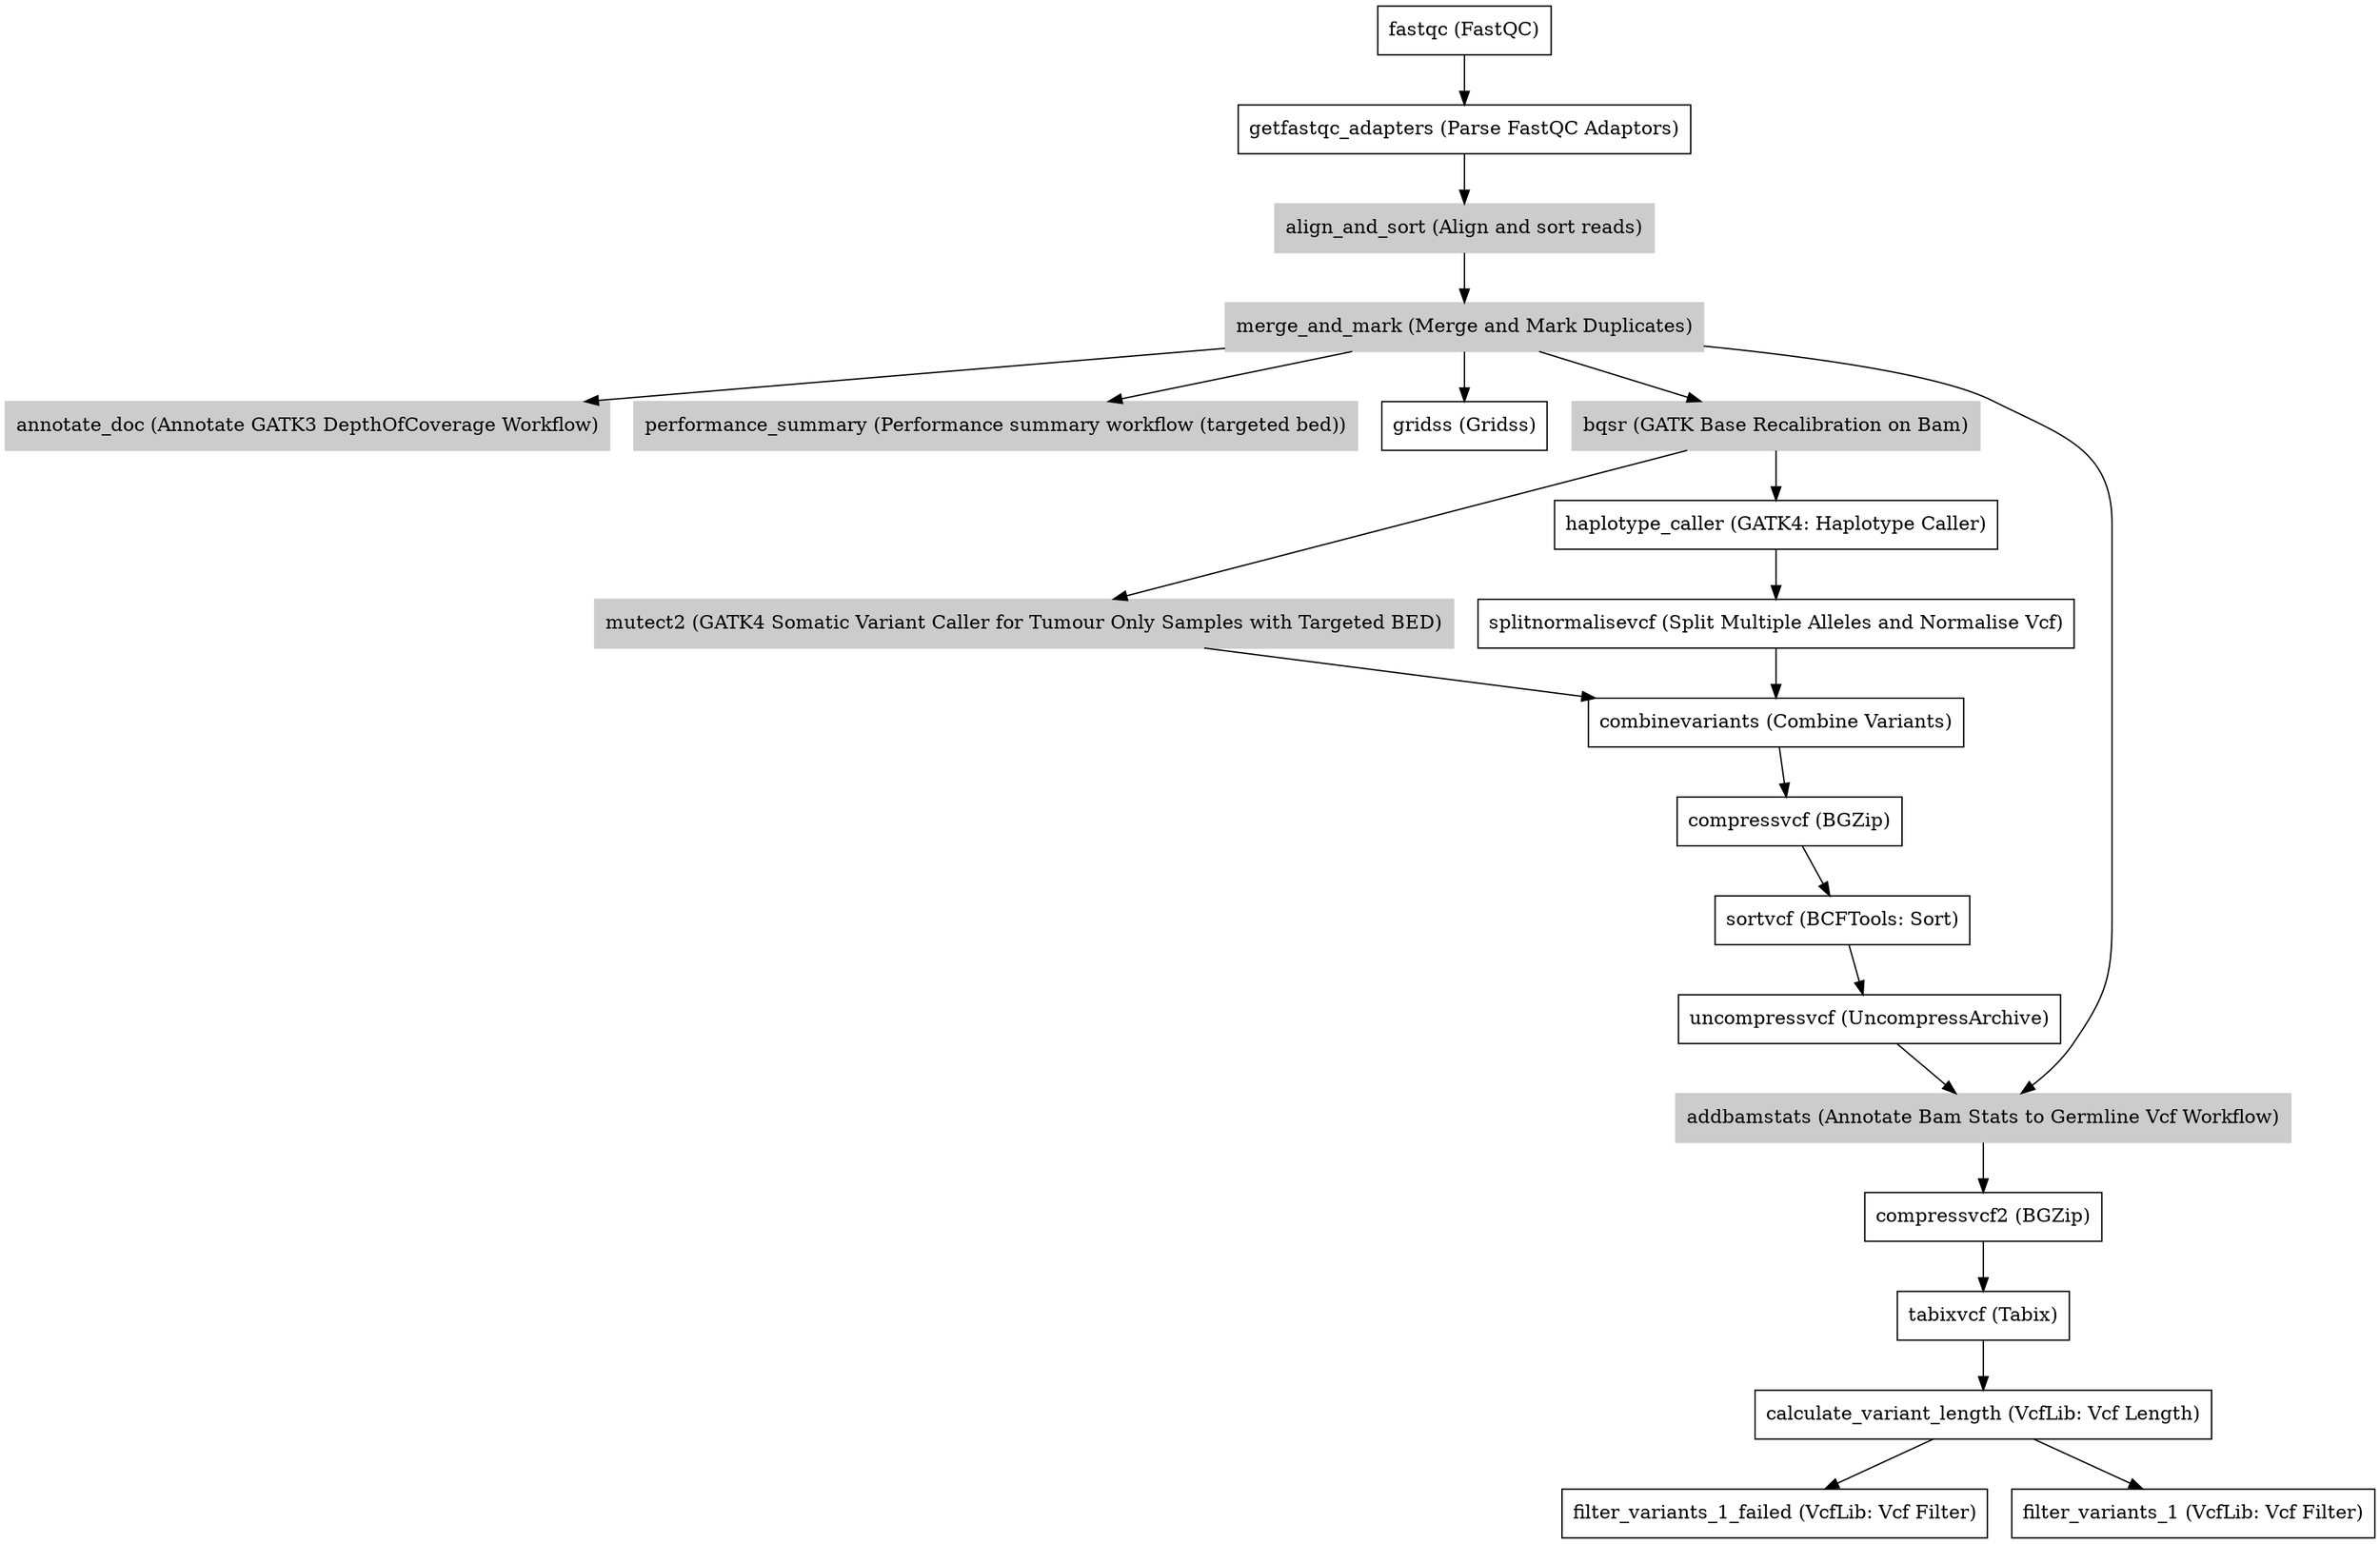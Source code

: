 // Molpath Tumor Only Workflow
digraph MolpathTumorOnlyWorkflow {
	node [shape=record]
	fastqc [label="fastqc (FastQC)"]
	getfastqc_adapters [label="getfastqc_adapters (Parse FastQC Adaptors)"]
	align_and_sort [label="align_and_sort (Align and sort reads)" color=grey80 style=filled]
	merge_and_mark [label="merge_and_mark (Merge and Mark Duplicates)" color=grey80 style=filled]
	annotate_doc [label="annotate_doc (Annotate GATK3 DepthOfCoverage Workflow)" color=grey80 style=filled]
	performance_summary [label="performance_summary (Performance summary workflow (targeted bed))" color=grey80 style=filled]
	gridss [label="gridss (Gridss)"]
	bqsr [label="bqsr (GATK Base Recalibration on Bam)" color=grey80 style=filled]
	mutect2 [label="mutect2 (GATK4 Somatic Variant Caller for Tumour Only Samples with Targeted BED)" color=grey80 style=filled]
	haplotype_caller [label="haplotype_caller (GATK4: Haplotype Caller)"]
	splitnormalisevcf [label="splitnormalisevcf (Split Multiple Alleles and Normalise Vcf)"]
	combinevariants [label="combinevariants (Combine Variants)"]
	compressvcf [label="compressvcf (BGZip)"]
	sortvcf [label="sortvcf (BCFTools: Sort)"]
	uncompressvcf [label="uncompressvcf (UncompressArchive)"]
	addbamstats [label="addbamstats (Annotate Bam Stats to Germline Vcf Workflow)" color=grey80 style=filled]
	compressvcf2 [label="compressvcf2 (BGZip)"]
	tabixvcf [label="tabixvcf (Tabix)"]
	calculate_variant_length [label="calculate_variant_length (VcfLib: Vcf Length)"]
	filter_variants_1_failed [label="filter_variants_1_failed (VcfLib: Vcf Filter)"]
	filter_variants_1 [label="filter_variants_1 (VcfLib: Vcf Filter)"]
	fastqc -> getfastqc_adapters
	getfastqc_adapters -> align_and_sort
	align_and_sort -> merge_and_mark
	merge_and_mark -> annotate_doc
	merge_and_mark -> performance_summary
	merge_and_mark -> gridss
	merge_and_mark -> bqsr
	bqsr -> mutect2
	bqsr -> haplotype_caller
	haplotype_caller -> splitnormalisevcf
	splitnormalisevcf -> combinevariants
	mutect2 -> combinevariants
	combinevariants -> compressvcf
	compressvcf -> sortvcf
	sortvcf -> uncompressvcf
	uncompressvcf -> addbamstats
	merge_and_mark -> addbamstats
	addbamstats -> compressvcf2
	compressvcf2 -> tabixvcf
	tabixvcf -> calculate_variant_length
	calculate_variant_length -> filter_variants_1_failed
	calculate_variant_length -> filter_variants_1
}
